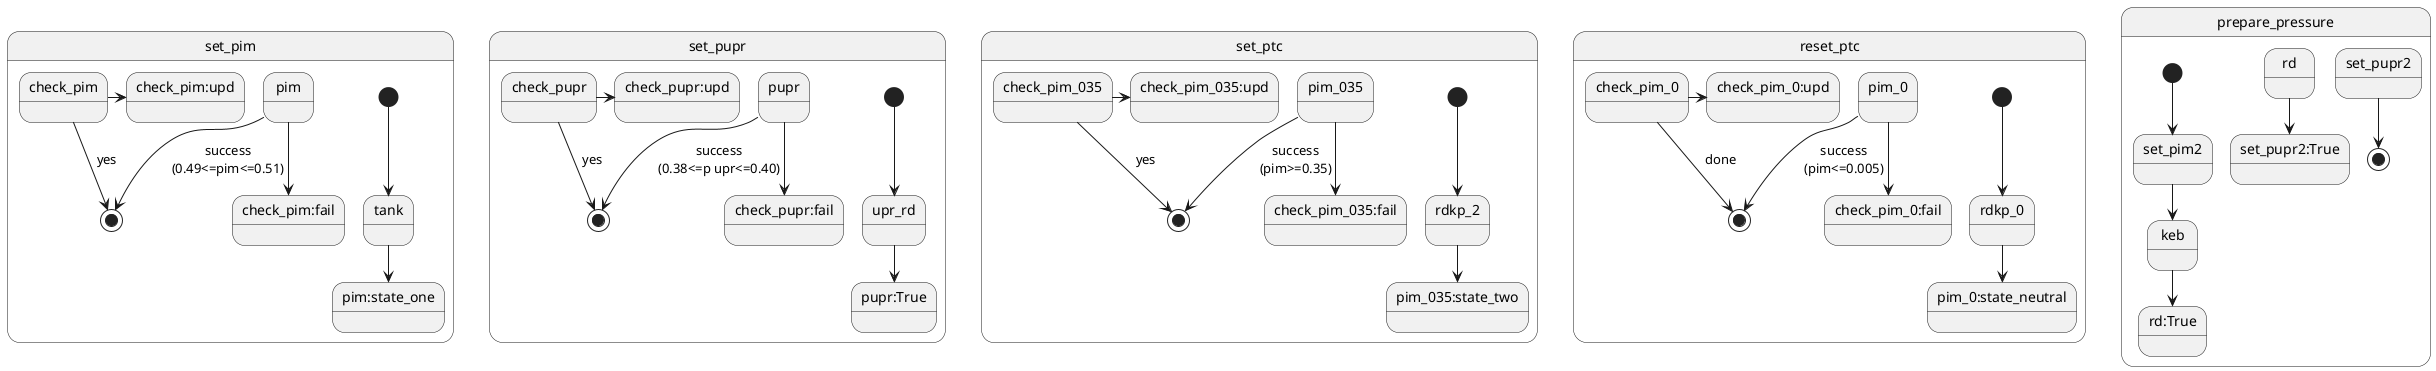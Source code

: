 @startuml

state set_pim{
    [*]-->tank
        tank-->pim:state_one
        pim-->[*]:success\n(0.49<=pim<=0.51)
        pim-->check_pim:fail
        check_pim->check_pim:upd
        check_pim-->[*]:yes
}
state set_pupr{
    [*]-->upr_rd
    upr_rd-->pupr:True
    pupr-->[*]:success\n(0.38<=p upr<=0.40)
    pupr-->check_pupr:fail
    check_pupr->check_pupr:upd
    check_pupr-->[*]:yes
}
state set_ptc{
    [*]-->rdkp_2
    rdkp_2-->pim_035:state_two
    pim_035-->[*]:success\n(pim>=0.35)
    pim_035-->check_pim_035:fail
    check_pim_035->check_pim_035:upd
    check_pim_035-->[*]:yes
}
state reset_ptc{
    [*]-->rdkp_0
    rdkp_0-->pim_0:state_neutral
    pim_0-->[*]:success\n(pim<=0.005)
    pim_0-->check_pim_0:fail
    check_pim_0->check_pim_0:upd
    check_pim_0-->[*]:done
}

state prepare_pressure{
    [*]-->set_pim2
    set_pim2-->keb
    keb-->rd:True
    rd-->set_pupr2:True
    set_pupr2-->[*]
}
@enduml